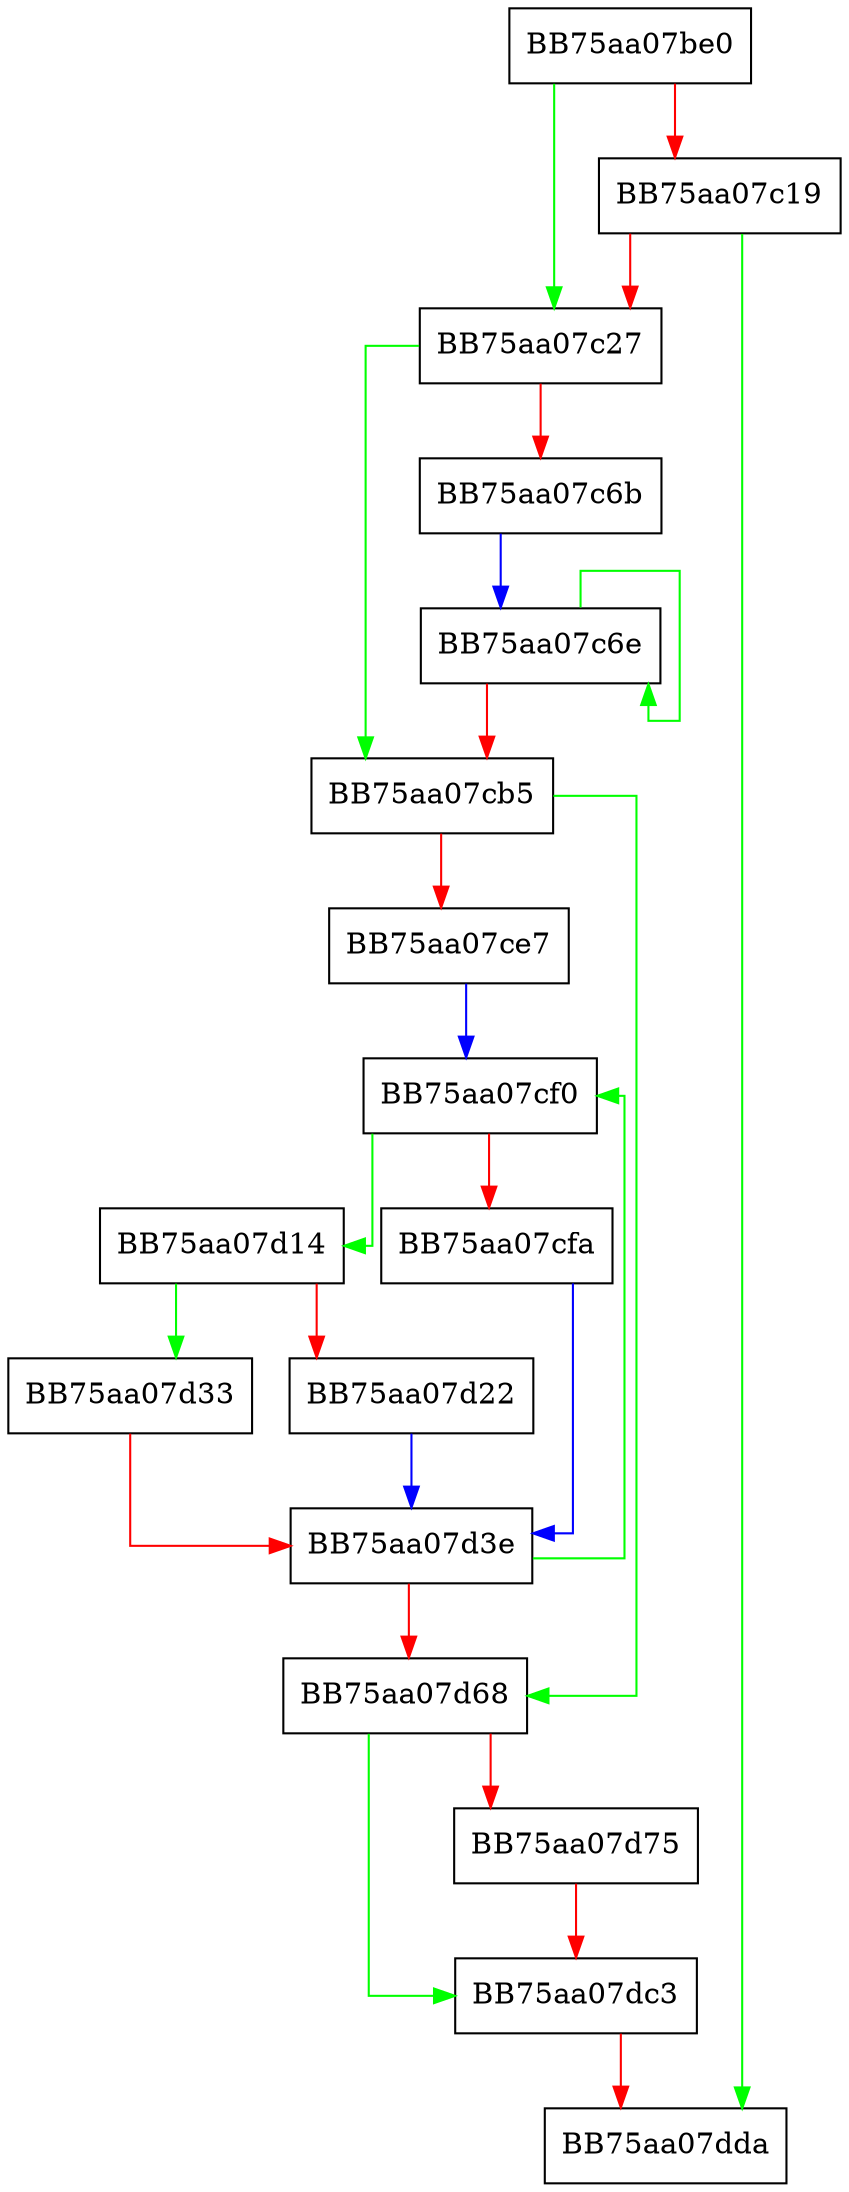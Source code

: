 digraph WriteXml {
  node [shape="box"];
  graph [splines=ortho];
  BB75aa07be0 -> BB75aa07c27 [color="green"];
  BB75aa07be0 -> BB75aa07c19 [color="red"];
  BB75aa07c19 -> BB75aa07dda [color="green"];
  BB75aa07c19 -> BB75aa07c27 [color="red"];
  BB75aa07c27 -> BB75aa07cb5 [color="green"];
  BB75aa07c27 -> BB75aa07c6b [color="red"];
  BB75aa07c6b -> BB75aa07c6e [color="blue"];
  BB75aa07c6e -> BB75aa07c6e [color="green"];
  BB75aa07c6e -> BB75aa07cb5 [color="red"];
  BB75aa07cb5 -> BB75aa07d68 [color="green"];
  BB75aa07cb5 -> BB75aa07ce7 [color="red"];
  BB75aa07ce7 -> BB75aa07cf0 [color="blue"];
  BB75aa07cf0 -> BB75aa07d14 [color="green"];
  BB75aa07cf0 -> BB75aa07cfa [color="red"];
  BB75aa07cfa -> BB75aa07d3e [color="blue"];
  BB75aa07d14 -> BB75aa07d33 [color="green"];
  BB75aa07d14 -> BB75aa07d22 [color="red"];
  BB75aa07d22 -> BB75aa07d3e [color="blue"];
  BB75aa07d33 -> BB75aa07d3e [color="red"];
  BB75aa07d3e -> BB75aa07cf0 [color="green"];
  BB75aa07d3e -> BB75aa07d68 [color="red"];
  BB75aa07d68 -> BB75aa07dc3 [color="green"];
  BB75aa07d68 -> BB75aa07d75 [color="red"];
  BB75aa07d75 -> BB75aa07dc3 [color="red"];
  BB75aa07dc3 -> BB75aa07dda [color="red"];
}